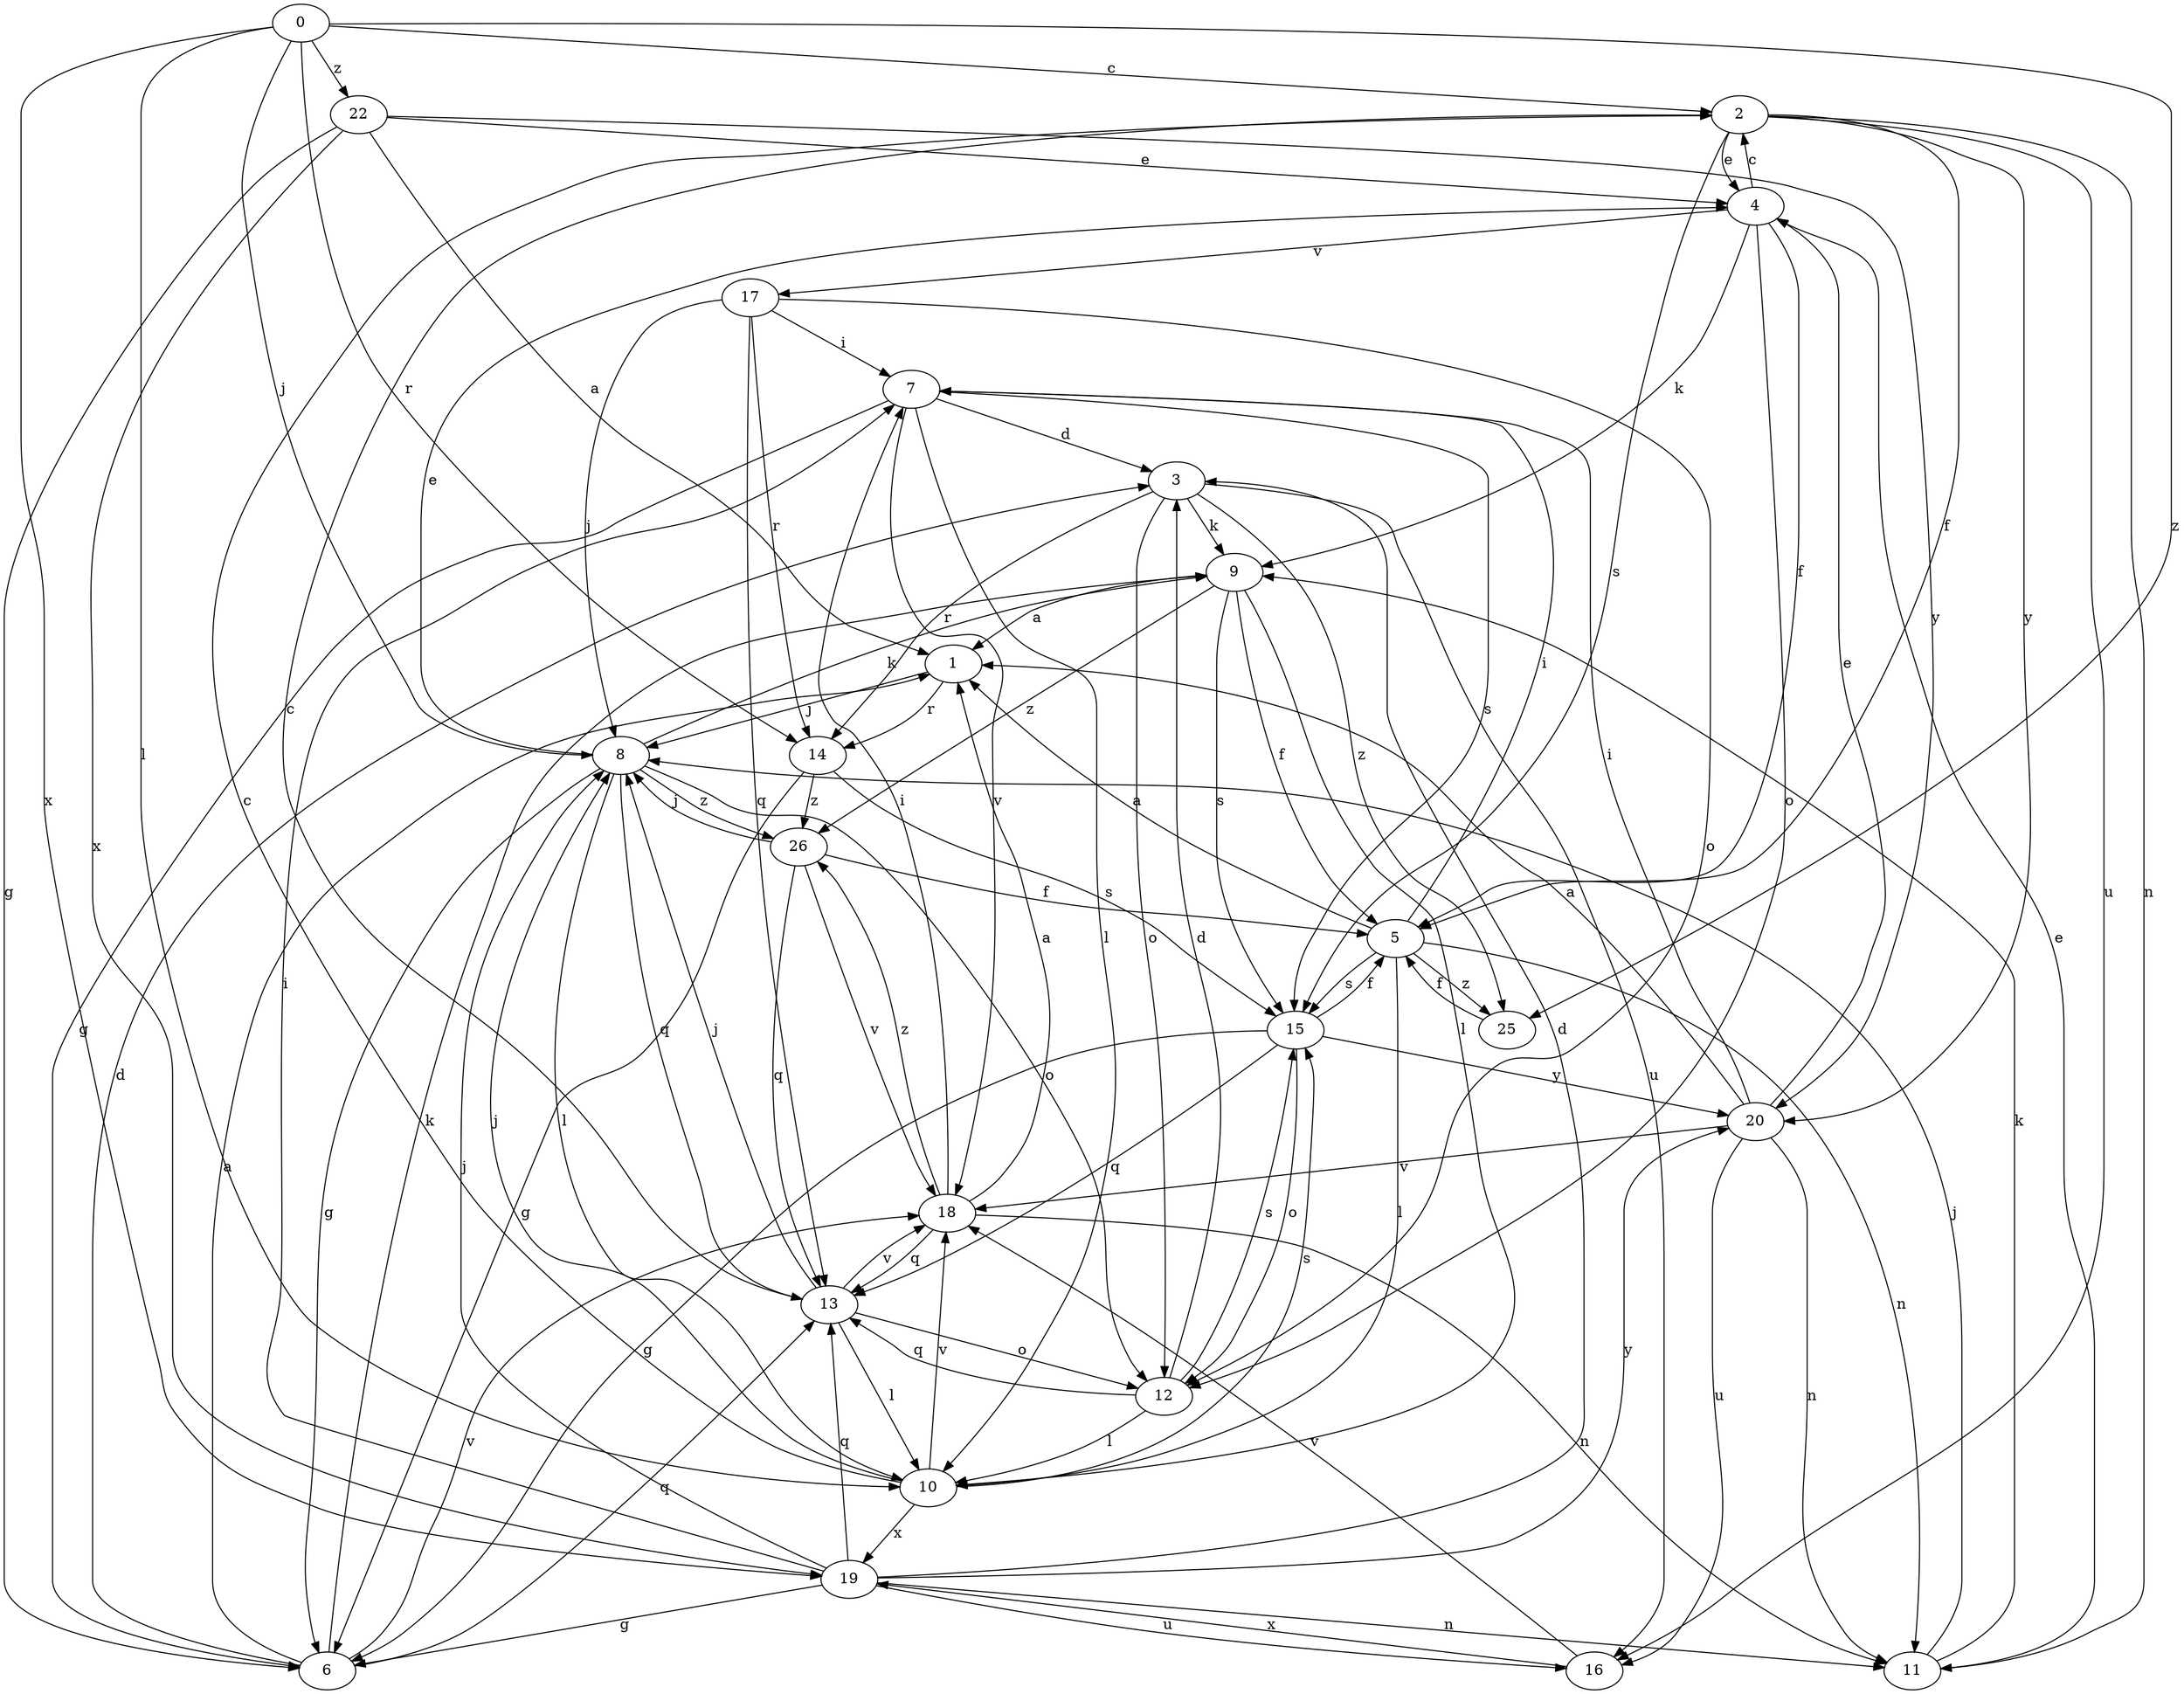 strict digraph  {
0;
1;
2;
3;
4;
5;
6;
7;
8;
9;
10;
11;
12;
13;
14;
15;
16;
17;
18;
19;
20;
22;
25;
26;
0 -> 2  [label=c];
0 -> 8  [label=j];
0 -> 10  [label=l];
0 -> 14  [label=r];
0 -> 19  [label=x];
0 -> 22  [label=z];
0 -> 25  [label=z];
1 -> 8  [label=j];
1 -> 14  [label=r];
2 -> 4  [label=e];
2 -> 5  [label=f];
2 -> 11  [label=n];
2 -> 15  [label=s];
2 -> 16  [label=u];
2 -> 20  [label=y];
3 -> 9  [label=k];
3 -> 12  [label=o];
3 -> 14  [label=r];
3 -> 16  [label=u];
3 -> 25  [label=z];
4 -> 2  [label=c];
4 -> 5  [label=f];
4 -> 9  [label=k];
4 -> 12  [label=o];
4 -> 17  [label=v];
5 -> 1  [label=a];
5 -> 7  [label=i];
5 -> 10  [label=l];
5 -> 11  [label=n];
5 -> 15  [label=s];
5 -> 25  [label=z];
6 -> 1  [label=a];
6 -> 3  [label=d];
6 -> 9  [label=k];
6 -> 13  [label=q];
6 -> 18  [label=v];
7 -> 3  [label=d];
7 -> 6  [label=g];
7 -> 10  [label=l];
7 -> 15  [label=s];
7 -> 18  [label=v];
8 -> 4  [label=e];
8 -> 6  [label=g];
8 -> 9  [label=k];
8 -> 10  [label=l];
8 -> 12  [label=o];
8 -> 13  [label=q];
8 -> 26  [label=z];
9 -> 1  [label=a];
9 -> 5  [label=f];
9 -> 10  [label=l];
9 -> 15  [label=s];
9 -> 26  [label=z];
10 -> 2  [label=c];
10 -> 8  [label=j];
10 -> 15  [label=s];
10 -> 18  [label=v];
10 -> 19  [label=x];
11 -> 4  [label=e];
11 -> 8  [label=j];
11 -> 9  [label=k];
12 -> 3  [label=d];
12 -> 10  [label=l];
12 -> 13  [label=q];
12 -> 15  [label=s];
13 -> 2  [label=c];
13 -> 8  [label=j];
13 -> 10  [label=l];
13 -> 12  [label=o];
13 -> 18  [label=v];
14 -> 6  [label=g];
14 -> 15  [label=s];
14 -> 26  [label=z];
15 -> 5  [label=f];
15 -> 6  [label=g];
15 -> 12  [label=o];
15 -> 13  [label=q];
15 -> 20  [label=y];
16 -> 18  [label=v];
16 -> 19  [label=x];
17 -> 7  [label=i];
17 -> 8  [label=j];
17 -> 12  [label=o];
17 -> 13  [label=q];
17 -> 14  [label=r];
18 -> 1  [label=a];
18 -> 7  [label=i];
18 -> 11  [label=n];
18 -> 13  [label=q];
18 -> 26  [label=z];
19 -> 3  [label=d];
19 -> 6  [label=g];
19 -> 7  [label=i];
19 -> 8  [label=j];
19 -> 11  [label=n];
19 -> 13  [label=q];
19 -> 16  [label=u];
19 -> 20  [label=y];
20 -> 1  [label=a];
20 -> 4  [label=e];
20 -> 7  [label=i];
20 -> 11  [label=n];
20 -> 16  [label=u];
20 -> 18  [label=v];
22 -> 1  [label=a];
22 -> 4  [label=e];
22 -> 6  [label=g];
22 -> 19  [label=x];
22 -> 20  [label=y];
25 -> 5  [label=f];
26 -> 5  [label=f];
26 -> 8  [label=j];
26 -> 13  [label=q];
26 -> 18  [label=v];
}
